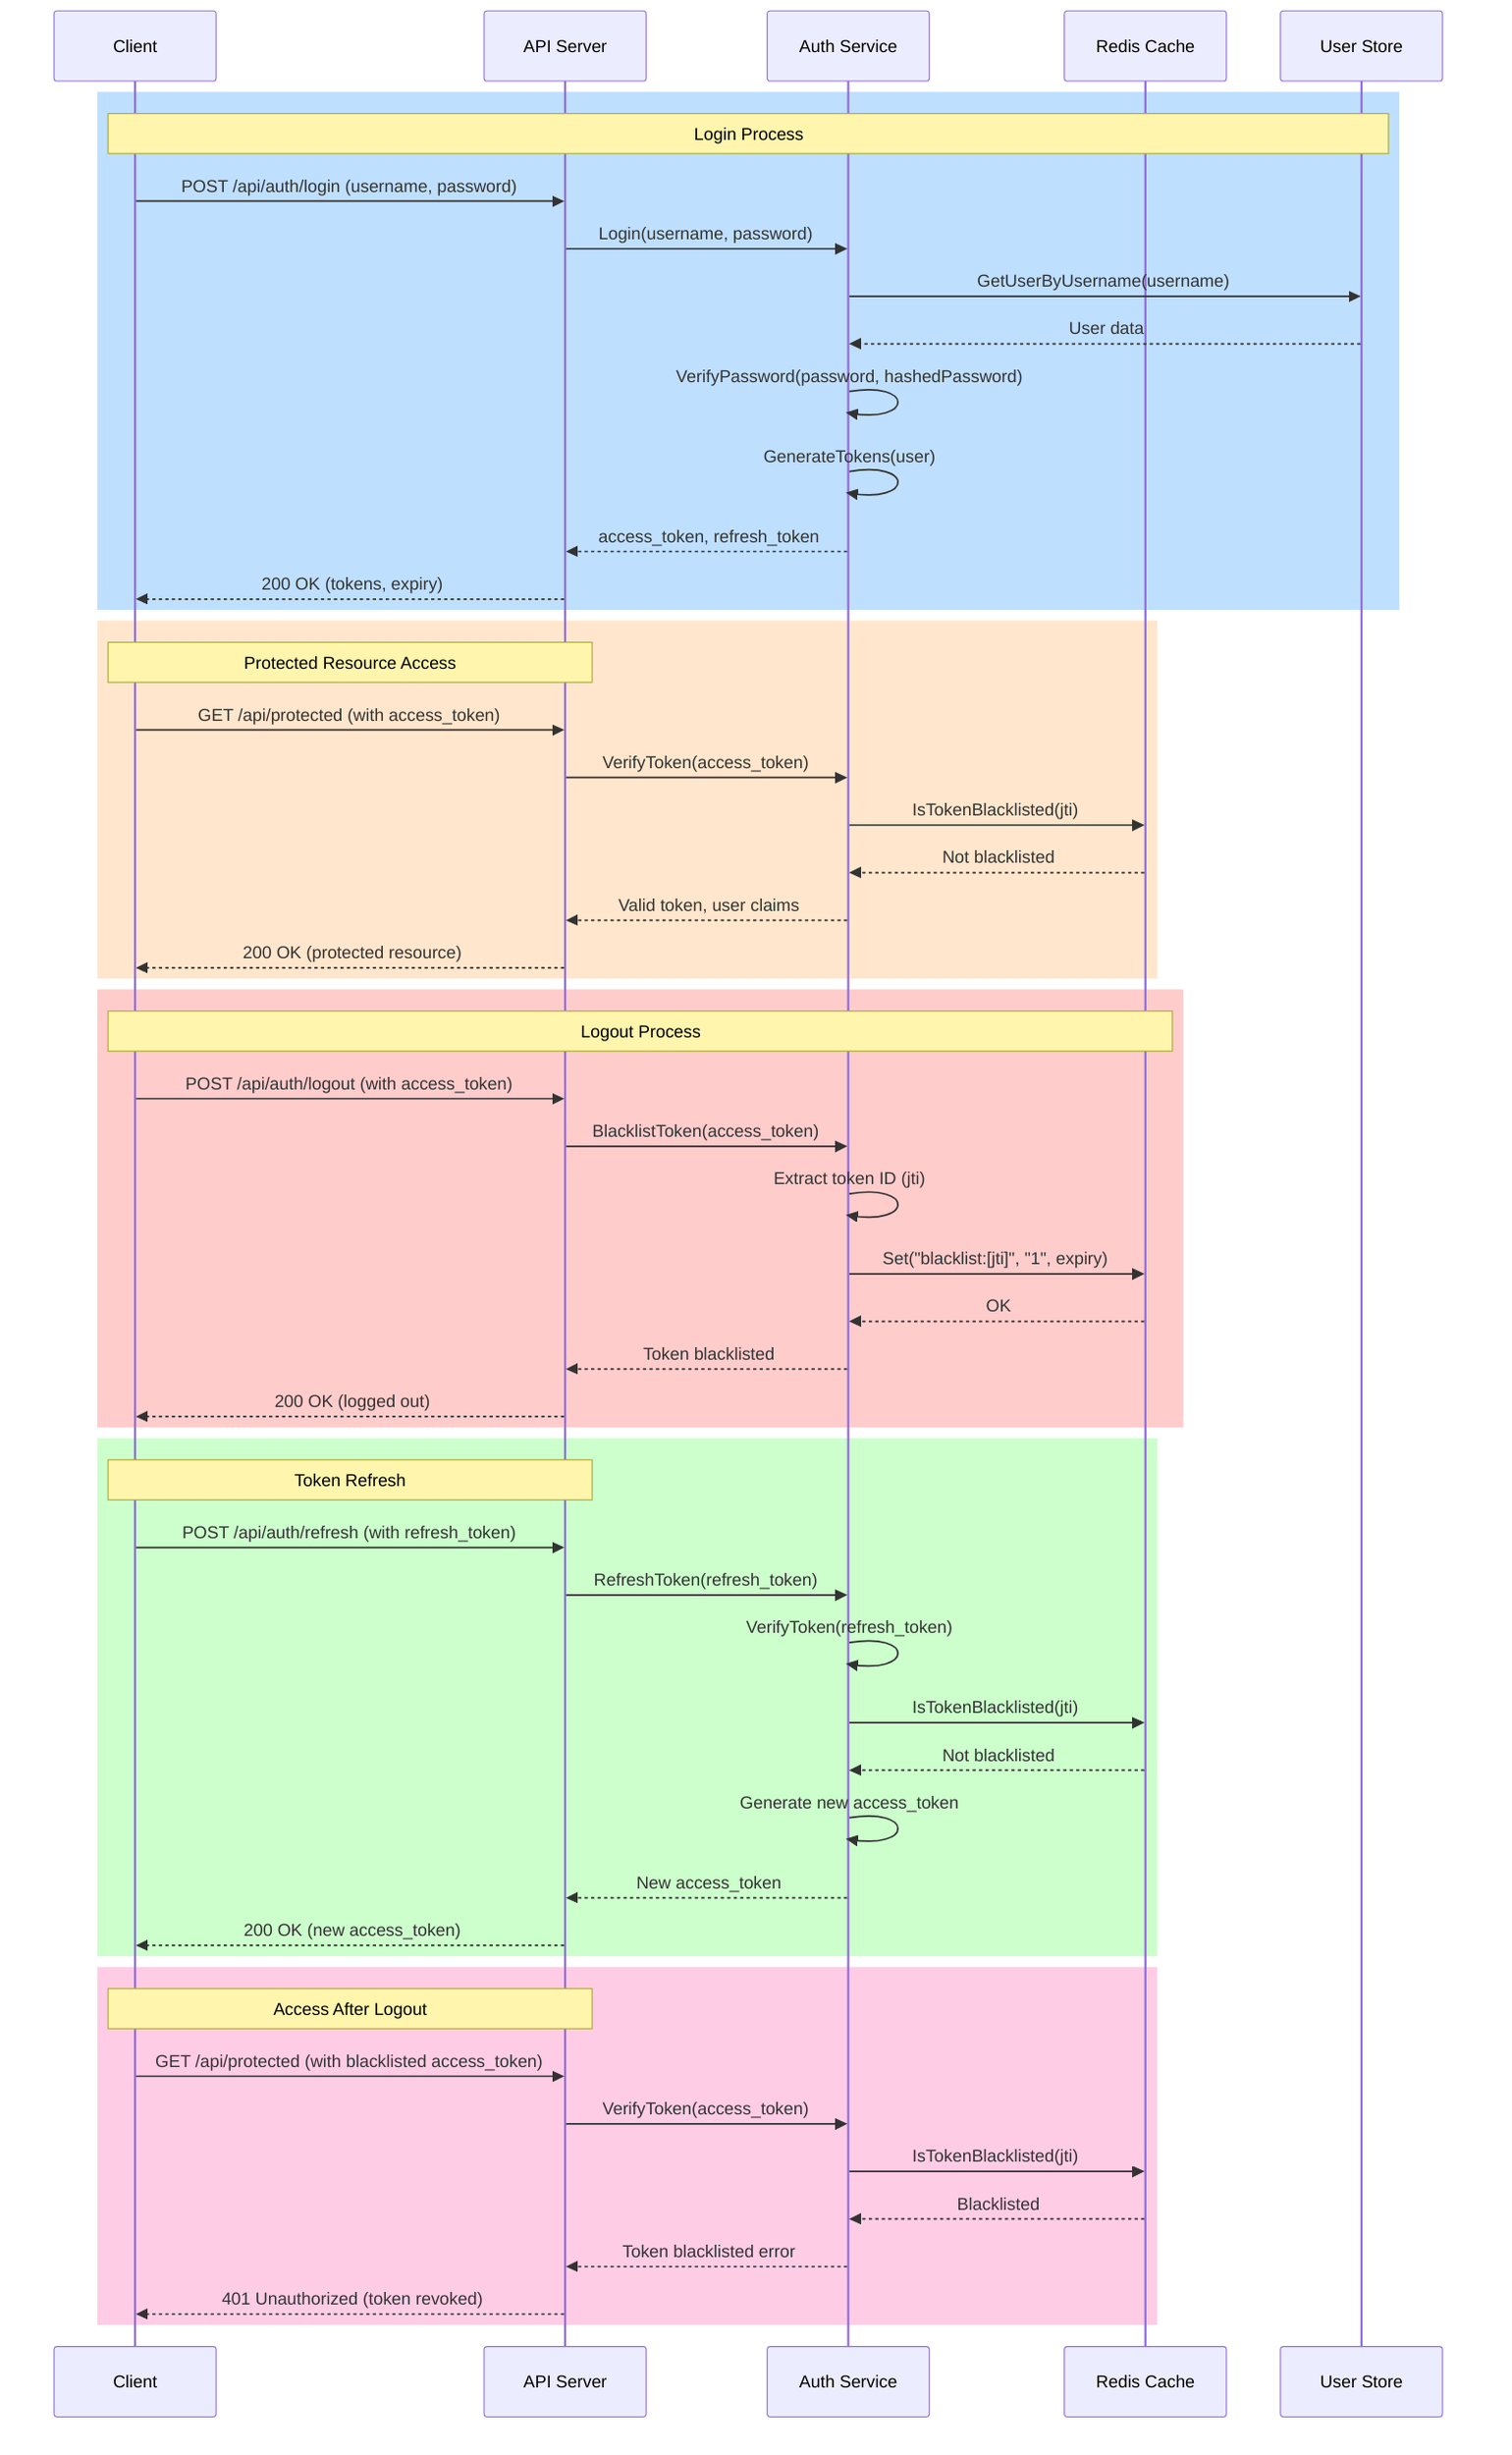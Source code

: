 sequenceDiagram
    participant C as Client
    participant API as API Server
    participant Auth as Auth Service
    participant Redis as Redis Cache
    participant Store as User Store

    %% Login Flow
    rect rgb(191, 223, 255)
    Note over C,Store: Login Process
    C->>API: POST /api/auth/login (username, password)
    API->>Auth: Login(username, password)
    Auth->>Store: GetUserByUsername(username)
    Store-->>Auth: User data
    Auth->>Auth: VerifyPassword(password, hashedPassword)
    Auth->>Auth: GenerateTokens(user)
    Auth-->>API: access_token, refresh_token
    API-->>C: 200 OK (tokens, expiry)
    end

    %% Protected Resource Access
    rect rgb(255, 230, 204)
    Note over C,API: Protected Resource Access
    C->>API: GET /api/protected (with access_token)
    API->>Auth: VerifyToken(access_token)
    Auth->>Redis: IsTokenBlacklisted(jti)
    Redis-->>Auth: Not blacklisted
    Auth-->>API: Valid token, user claims
    API-->>C: 200 OK (protected resource)
    end

    %% Logout Flow
    rect rgb(255, 204, 204)
    Note over C,Redis: Logout Process
    C->>API: POST /api/auth/logout (with access_token)
    API->>Auth: BlacklistToken(access_token)
    Auth->>Auth: Extract token ID (jti)
    Auth->>Redis: Set("blacklist:[jti]", "1", expiry)
    Redis-->>Auth: OK
    Auth-->>API: Token blacklisted
    API-->>C: 200 OK (logged out)
    end

    %% Token Refresh
    rect rgb(204, 255, 204)
    Note over C,API: Token Refresh
    C->>API: POST /api/auth/refresh (with refresh_token)
    API->>Auth: RefreshToken(refresh_token)
    Auth->>Auth: VerifyToken(refresh_token)
    Auth->>Redis: IsTokenBlacklisted(jti)
    Redis-->>Auth: Not blacklisted
    Auth->>Auth: Generate new access_token
    Auth-->>API: New access_token
    API-->>C: 200 OK (new access_token)
    end

    %% Failed Access After Logout
    rect rgb(255, 204, 230)
    Note over C,API: Access After Logout
    C->>API: GET /api/protected (with blacklisted access_token)
    API->>Auth: VerifyToken(access_token)
    Auth->>Redis: IsTokenBlacklisted(jti)
    Redis-->>Auth: Blacklisted
    Auth-->>API: Token blacklisted error
    API-->>C: 401 Unauthorized (token revoked)
    end